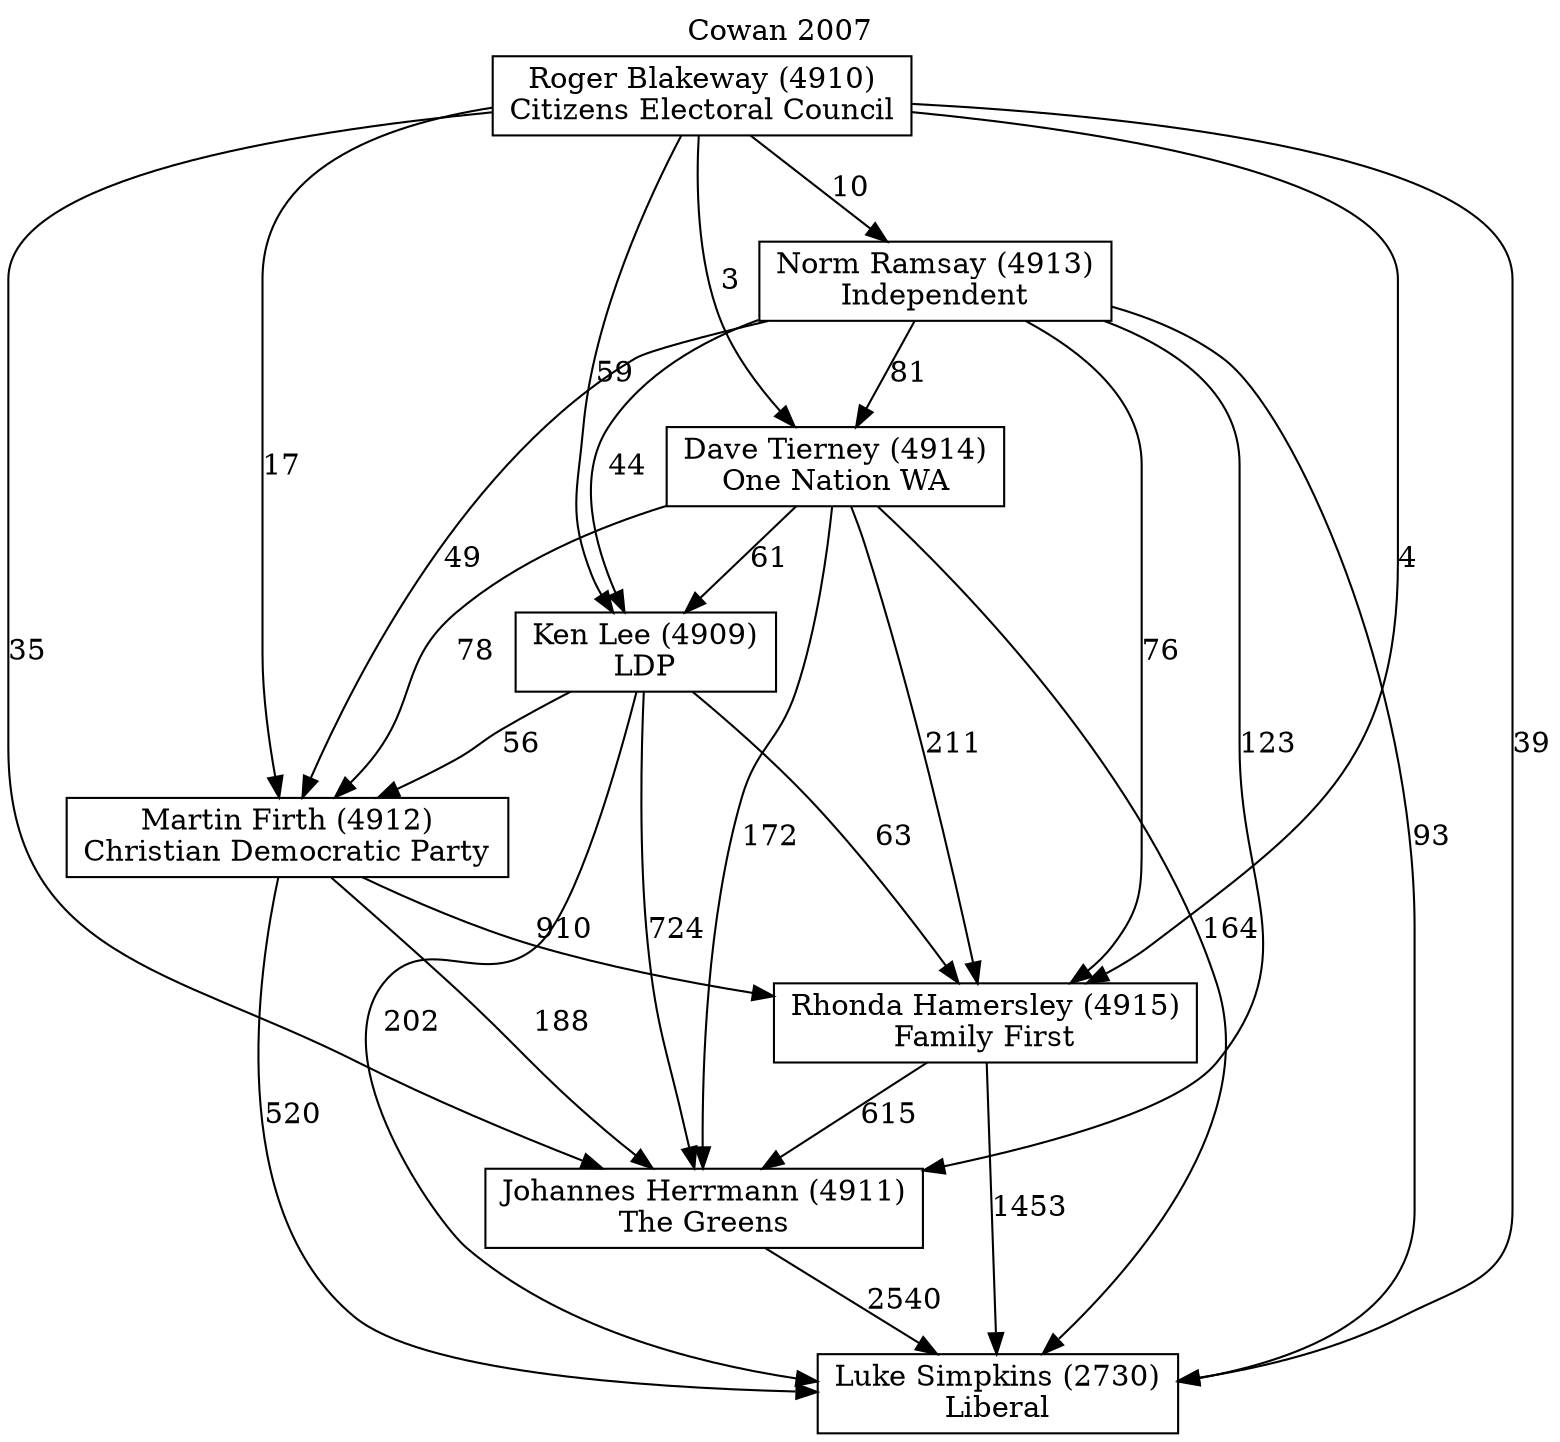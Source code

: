 // House preference flow
digraph "Luke Simpkins (2730)_Cowan_2007" {
	graph [label="Cowan 2007" labelloc=t mclimit=10]
	node [shape=box]
	"Luke Simpkins (2730)" [label="Luke Simpkins (2730)
Liberal"]
	"Johannes Herrmann (4911)" [label="Johannes Herrmann (4911)
The Greens"]
	"Rhonda Hamersley (4915)" [label="Rhonda Hamersley (4915)
Family First"]
	"Martin Firth (4912)" [label="Martin Firth (4912)
Christian Democratic Party"]
	"Ken Lee (4909)" [label="Ken Lee (4909)
LDP"]
	"Dave Tierney (4914)" [label="Dave Tierney (4914)
One Nation WA"]
	"Norm Ramsay (4913)" [label="Norm Ramsay (4913)
Independent"]
	"Roger Blakeway (4910)" [label="Roger Blakeway (4910)
Citizens Electoral Council"]
	"Johannes Herrmann (4911)" -> "Luke Simpkins (2730)" [label=2540]
	"Rhonda Hamersley (4915)" -> "Johannes Herrmann (4911)" [label=615]
	"Martin Firth (4912)" -> "Rhonda Hamersley (4915)" [label=910]
	"Ken Lee (4909)" -> "Martin Firth (4912)" [label=56]
	"Dave Tierney (4914)" -> "Ken Lee (4909)" [label=61]
	"Norm Ramsay (4913)" -> "Dave Tierney (4914)" [label=81]
	"Roger Blakeway (4910)" -> "Norm Ramsay (4913)" [label=10]
	"Rhonda Hamersley (4915)" -> "Luke Simpkins (2730)" [label=1453]
	"Martin Firth (4912)" -> "Luke Simpkins (2730)" [label=520]
	"Ken Lee (4909)" -> "Luke Simpkins (2730)" [label=202]
	"Dave Tierney (4914)" -> "Luke Simpkins (2730)" [label=164]
	"Norm Ramsay (4913)" -> "Luke Simpkins (2730)" [label=93]
	"Roger Blakeway (4910)" -> "Luke Simpkins (2730)" [label=39]
	"Roger Blakeway (4910)" -> "Dave Tierney (4914)" [label=3]
	"Norm Ramsay (4913)" -> "Ken Lee (4909)" [label=44]
	"Roger Blakeway (4910)" -> "Ken Lee (4909)" [label=59]
	"Dave Tierney (4914)" -> "Martin Firth (4912)" [label=78]
	"Norm Ramsay (4913)" -> "Martin Firth (4912)" [label=49]
	"Roger Blakeway (4910)" -> "Martin Firth (4912)" [label=17]
	"Ken Lee (4909)" -> "Rhonda Hamersley (4915)" [label=63]
	"Dave Tierney (4914)" -> "Rhonda Hamersley (4915)" [label=211]
	"Norm Ramsay (4913)" -> "Rhonda Hamersley (4915)" [label=76]
	"Roger Blakeway (4910)" -> "Rhonda Hamersley (4915)" [label=4]
	"Martin Firth (4912)" -> "Johannes Herrmann (4911)" [label=188]
	"Ken Lee (4909)" -> "Johannes Herrmann (4911)" [label=724]
	"Dave Tierney (4914)" -> "Johannes Herrmann (4911)" [label=172]
	"Norm Ramsay (4913)" -> "Johannes Herrmann (4911)" [label=123]
	"Roger Blakeway (4910)" -> "Johannes Herrmann (4911)" [label=35]
}
